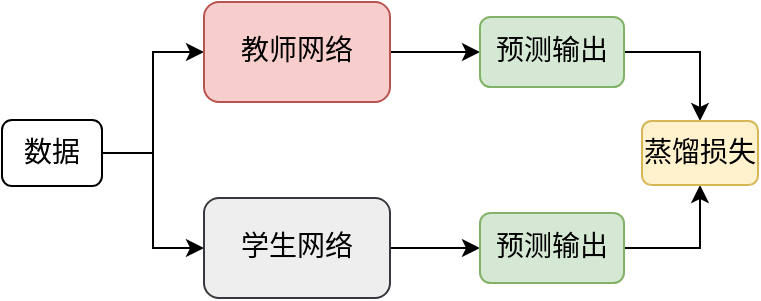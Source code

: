 <mxfile version="24.0.5" type="github">
  <diagram name="第 1 页" id="Zz-yE3sN_qA-QzTztnrS">
    <mxGraphModel dx="1038" dy="578" grid="0" gridSize="10" guides="1" tooltips="1" connect="1" arrows="1" fold="1" page="1" pageScale="1" pageWidth="827" pageHeight="1169" background="#ffffff" math="1" shadow="0">
      <root>
        <mxCell id="0" />
        <mxCell id="1" parent="0" />
        <mxCell id="IohvMyqaD4Y5VaiA8dAe-308" style="edgeStyle=orthogonalEdgeStyle;rounded=0;orthogonalLoop=1;jettySize=auto;html=1;entryX=0;entryY=0.5;entryDx=0;entryDy=0;" edge="1" parent="1" source="IohvMyqaD4Y5VaiA8dAe-304" target="IohvMyqaD4Y5VaiA8dAe-306">
          <mxGeometry relative="1" as="geometry" />
        </mxCell>
        <mxCell id="IohvMyqaD4Y5VaiA8dAe-310" style="edgeStyle=orthogonalEdgeStyle;rounded=0;orthogonalLoop=1;jettySize=auto;html=1;entryX=0;entryY=0.5;entryDx=0;entryDy=0;" edge="1" parent="1" source="IohvMyqaD4Y5VaiA8dAe-304" target="IohvMyqaD4Y5VaiA8dAe-307">
          <mxGeometry relative="1" as="geometry" />
        </mxCell>
        <mxCell id="IohvMyqaD4Y5VaiA8dAe-304" value="&lt;font style=&quot;font-size: 14px;&quot; face=&quot;宋体&quot;&gt;数据&lt;/font&gt;" style="rounded=1;whiteSpace=wrap;html=1;" vertex="1" parent="1">
          <mxGeometry x="21" y="137" width="50" height="33" as="geometry" />
        </mxCell>
        <mxCell id="IohvMyqaD4Y5VaiA8dAe-311" style="edgeStyle=orthogonalEdgeStyle;rounded=0;orthogonalLoop=1;jettySize=auto;html=1;entryX=0;entryY=0.5;entryDx=0;entryDy=0;" edge="1" parent="1" source="IohvMyqaD4Y5VaiA8dAe-306" target="IohvMyqaD4Y5VaiA8dAe-312">
          <mxGeometry relative="1" as="geometry">
            <mxPoint x="282.458" y="103" as="targetPoint" />
          </mxGeometry>
        </mxCell>
        <mxCell id="IohvMyqaD4Y5VaiA8dAe-306" value="&lt;font style=&quot;font-size: 14px;&quot; face=&quot;宋体&quot;&gt;教师网络&lt;/font&gt;" style="rounded=1;whiteSpace=wrap;html=1;fillColor=#f8cecc;strokeColor=#b85450;" vertex="1" parent="1">
          <mxGeometry x="122" y="78" width="93" height="50" as="geometry" />
        </mxCell>
        <mxCell id="IohvMyqaD4Y5VaiA8dAe-315" style="edgeStyle=orthogonalEdgeStyle;rounded=0;orthogonalLoop=1;jettySize=auto;html=1;" edge="1" parent="1" source="IohvMyqaD4Y5VaiA8dAe-307" target="IohvMyqaD4Y5VaiA8dAe-314">
          <mxGeometry relative="1" as="geometry" />
        </mxCell>
        <mxCell id="IohvMyqaD4Y5VaiA8dAe-307" value="&lt;font style=&quot;font-size: 14px;&quot; face=&quot;宋体&quot;&gt;学生网络&lt;/font&gt;" style="rounded=1;whiteSpace=wrap;html=1;fillColor=#eeeeee;strokeColor=#36393d;" vertex="1" parent="1">
          <mxGeometry x="122" y="176" width="93" height="50" as="geometry" />
        </mxCell>
        <mxCell id="IohvMyqaD4Y5VaiA8dAe-321" style="edgeStyle=orthogonalEdgeStyle;rounded=0;orthogonalLoop=1;jettySize=auto;html=1;entryX=0.5;entryY=0;entryDx=0;entryDy=0;" edge="1" parent="1" source="IohvMyqaD4Y5VaiA8dAe-312" target="IohvMyqaD4Y5VaiA8dAe-319">
          <mxGeometry relative="1" as="geometry" />
        </mxCell>
        <mxCell id="IohvMyqaD4Y5VaiA8dAe-312" value="&lt;font style=&quot;font-size: 14px;&quot; face=&quot;宋体&quot;&gt;预测输出&lt;/font&gt;" style="rounded=1;whiteSpace=wrap;html=1;fillColor=#d5e8d4;strokeColor=#82b366;" vertex="1" parent="1">
          <mxGeometry x="260" y="85.5" width="72" height="35" as="geometry" />
        </mxCell>
        <mxCell id="IohvMyqaD4Y5VaiA8dAe-322" style="edgeStyle=orthogonalEdgeStyle;rounded=0;orthogonalLoop=1;jettySize=auto;html=1;entryX=0.5;entryY=1;entryDx=0;entryDy=0;" edge="1" parent="1" source="IohvMyqaD4Y5VaiA8dAe-314" target="IohvMyqaD4Y5VaiA8dAe-319">
          <mxGeometry relative="1" as="geometry" />
        </mxCell>
        <mxCell id="IohvMyqaD4Y5VaiA8dAe-314" value="&lt;font style=&quot;font-size: 14px;&quot; face=&quot;宋体&quot;&gt;预测输出&lt;/font&gt;" style="rounded=1;whiteSpace=wrap;html=1;fillColor=#d5e8d4;strokeColor=#82b366;" vertex="1" parent="1">
          <mxGeometry x="260" y="183.5" width="72" height="35" as="geometry" />
        </mxCell>
        <mxCell id="IohvMyqaD4Y5VaiA8dAe-319" value="&lt;font style=&quot;font-size: 14px;&quot; face=&quot;宋体&quot;&gt;蒸馏损失&lt;/font&gt;" style="rounded=1;whiteSpace=wrap;html=1;fillColor=#fff2cc;strokeColor=#d6b656;" vertex="1" parent="1">
          <mxGeometry x="341" y="137.5" width="58" height="32" as="geometry" />
        </mxCell>
      </root>
    </mxGraphModel>
  </diagram>
</mxfile>
